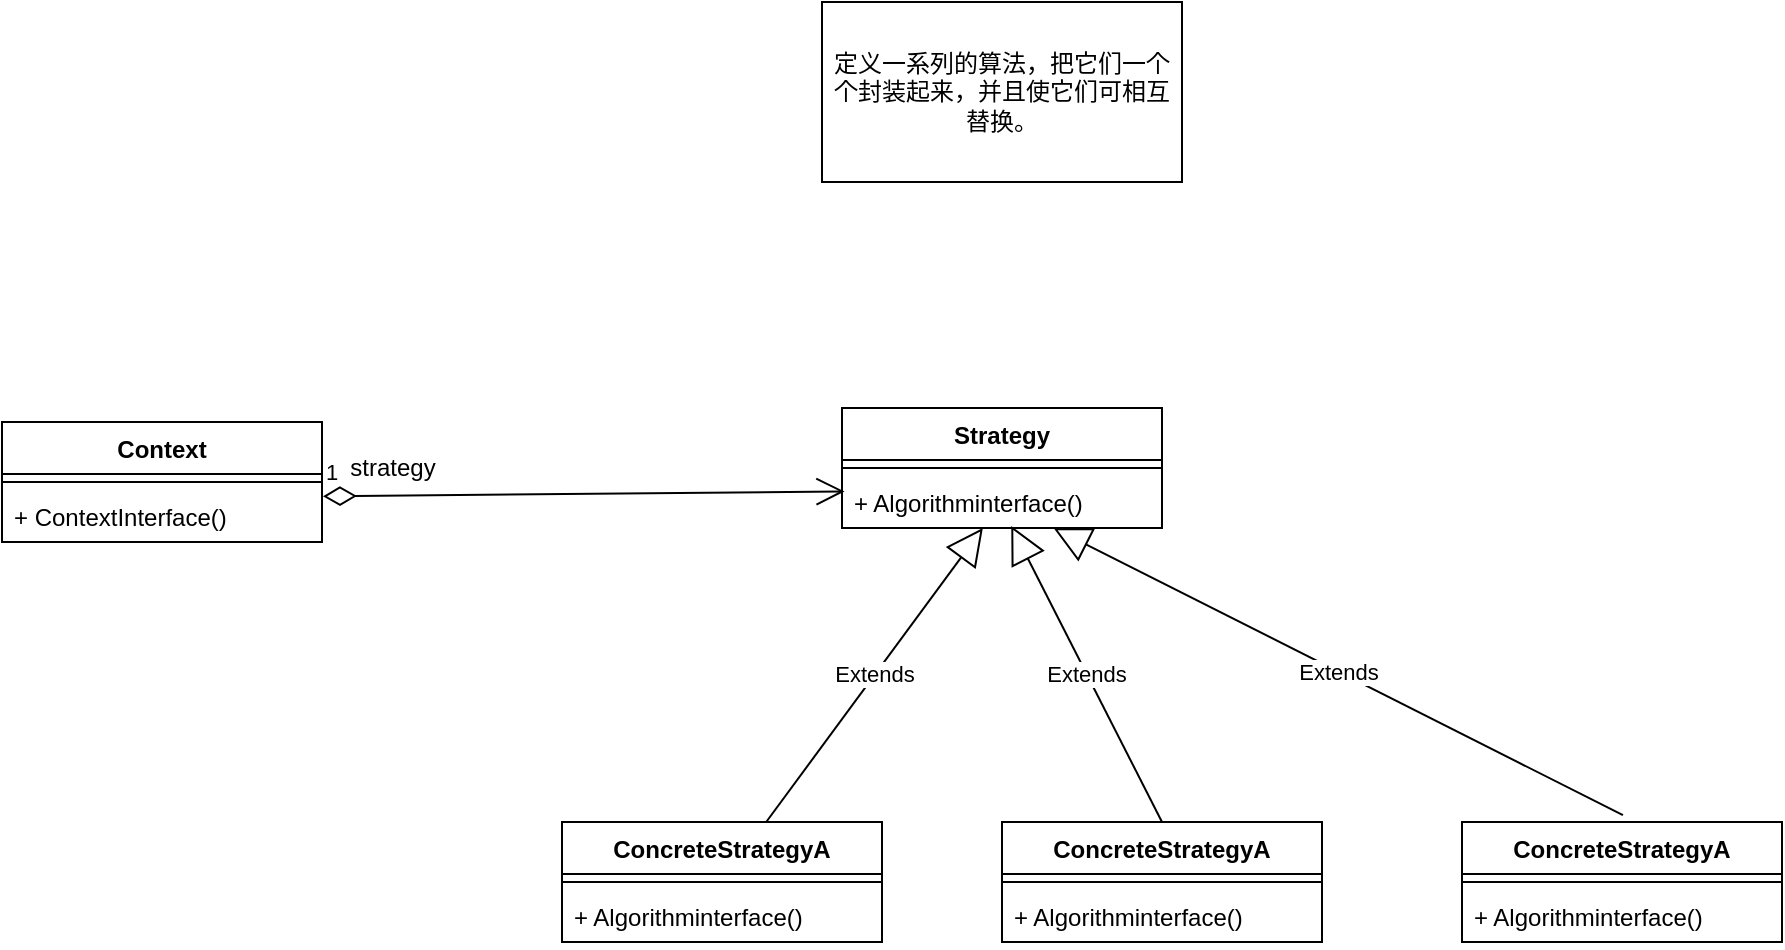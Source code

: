 <mxfile version="21.3.8" type="device">
  <diagram name="第 1 页" id="9_7U0EVFJwsP_cf-WWRS">
    <mxGraphModel dx="2074" dy="1124" grid="1" gridSize="10" guides="1" tooltips="1" connect="1" arrows="1" fold="1" page="1" pageScale="1" pageWidth="827" pageHeight="1169" math="0" shadow="0">
      <root>
        <mxCell id="0" />
        <mxCell id="1" parent="0" />
        <mxCell id="5nbPH4xFngAZQpbU0Rhx-1" value="定义一系列的算法，把它们一个个封装起来，并且使它们可相互替换。" style="html=1;whiteSpace=wrap;" vertex="1" parent="1">
          <mxGeometry x="430" y="160" width="180" height="90" as="geometry" />
        </mxCell>
        <mxCell id="5nbPH4xFngAZQpbU0Rhx-2" value="Context" style="swimlane;fontStyle=1;align=center;verticalAlign=top;childLayout=stackLayout;horizontal=1;startSize=26;horizontalStack=0;resizeParent=1;resizeParentMax=0;resizeLast=0;collapsible=1;marginBottom=0;whiteSpace=wrap;html=1;" vertex="1" parent="1">
          <mxGeometry x="20" y="370" width="160" height="60" as="geometry" />
        </mxCell>
        <mxCell id="5nbPH4xFngAZQpbU0Rhx-4" value="" style="line;strokeWidth=1;fillColor=none;align=left;verticalAlign=middle;spacingTop=-1;spacingLeft=3;spacingRight=3;rotatable=0;labelPosition=right;points=[];portConstraint=eastwest;strokeColor=inherit;" vertex="1" parent="5nbPH4xFngAZQpbU0Rhx-2">
          <mxGeometry y="26" width="160" height="8" as="geometry" />
        </mxCell>
        <mxCell id="5nbPH4xFngAZQpbU0Rhx-5" value="+ ContextInterface()" style="text;strokeColor=none;fillColor=none;align=left;verticalAlign=top;spacingLeft=4;spacingRight=4;overflow=hidden;rotatable=0;points=[[0,0.5],[1,0.5]];portConstraint=eastwest;whiteSpace=wrap;html=1;" vertex="1" parent="5nbPH4xFngAZQpbU0Rhx-2">
          <mxGeometry y="34" width="160" height="26" as="geometry" />
        </mxCell>
        <mxCell id="5nbPH4xFngAZQpbU0Rhx-7" value="Strategy" style="swimlane;fontStyle=1;align=center;verticalAlign=top;childLayout=stackLayout;horizontal=1;startSize=26;horizontalStack=0;resizeParent=1;resizeParentMax=0;resizeLast=0;collapsible=1;marginBottom=0;whiteSpace=wrap;html=1;" vertex="1" parent="1">
          <mxGeometry x="440" y="363" width="160" height="60" as="geometry" />
        </mxCell>
        <mxCell id="5nbPH4xFngAZQpbU0Rhx-9" value="" style="line;strokeWidth=1;fillColor=none;align=left;verticalAlign=middle;spacingTop=-1;spacingLeft=3;spacingRight=3;rotatable=0;labelPosition=right;points=[];portConstraint=eastwest;strokeColor=inherit;" vertex="1" parent="5nbPH4xFngAZQpbU0Rhx-7">
          <mxGeometry y="26" width="160" height="8" as="geometry" />
        </mxCell>
        <mxCell id="5nbPH4xFngAZQpbU0Rhx-10" value="+ Algorithminterface()" style="text;strokeColor=none;fillColor=none;align=left;verticalAlign=top;spacingLeft=4;spacingRight=4;overflow=hidden;rotatable=0;points=[[0,0.5],[1,0.5]];portConstraint=eastwest;whiteSpace=wrap;html=1;" vertex="1" parent="5nbPH4xFngAZQpbU0Rhx-7">
          <mxGeometry y="34" width="160" height="26" as="geometry" />
        </mxCell>
        <mxCell id="5nbPH4xFngAZQpbU0Rhx-11" value="1" style="endArrow=open;html=1;endSize=12;startArrow=diamondThin;startSize=14;startFill=0;align=left;verticalAlign=bottom;rounded=0;exitX=1.003;exitY=0.121;exitDx=0;exitDy=0;exitPerimeter=0;entryX=0.008;entryY=0.297;entryDx=0;entryDy=0;entryPerimeter=0;" edge="1" parent="1" source="5nbPH4xFngAZQpbU0Rhx-5" target="5nbPH4xFngAZQpbU0Rhx-10">
          <mxGeometry x="-1" y="3" relative="1" as="geometry">
            <mxPoint x="510" y="520" as="sourcePoint" />
            <mxPoint x="670" y="520" as="targetPoint" />
          </mxGeometry>
        </mxCell>
        <mxCell id="5nbPH4xFngAZQpbU0Rhx-12" value="strategy" style="text;html=1;align=center;verticalAlign=middle;resizable=0;points=[];autosize=1;strokeColor=none;fillColor=none;" vertex="1" parent="1">
          <mxGeometry x="180" y="378" width="70" height="30" as="geometry" />
        </mxCell>
        <mxCell id="5nbPH4xFngAZQpbU0Rhx-13" value="ConcreteStrategyA" style="swimlane;fontStyle=1;align=center;verticalAlign=top;childLayout=stackLayout;horizontal=1;startSize=26;horizontalStack=0;resizeParent=1;resizeParentMax=0;resizeLast=0;collapsible=1;marginBottom=0;whiteSpace=wrap;html=1;" vertex="1" parent="1">
          <mxGeometry x="300" y="570" width="160" height="60" as="geometry" />
        </mxCell>
        <mxCell id="5nbPH4xFngAZQpbU0Rhx-15" value="" style="line;strokeWidth=1;fillColor=none;align=left;verticalAlign=middle;spacingTop=-1;spacingLeft=3;spacingRight=3;rotatable=0;labelPosition=right;points=[];portConstraint=eastwest;strokeColor=inherit;" vertex="1" parent="5nbPH4xFngAZQpbU0Rhx-13">
          <mxGeometry y="26" width="160" height="8" as="geometry" />
        </mxCell>
        <mxCell id="5nbPH4xFngAZQpbU0Rhx-16" value="+ Algorithminterface()" style="text;strokeColor=none;fillColor=none;align=left;verticalAlign=top;spacingLeft=4;spacingRight=4;overflow=hidden;rotatable=0;points=[[0,0.5],[1,0.5]];portConstraint=eastwest;whiteSpace=wrap;html=1;" vertex="1" parent="5nbPH4xFngAZQpbU0Rhx-13">
          <mxGeometry y="34" width="160" height="26" as="geometry" />
        </mxCell>
        <mxCell id="5nbPH4xFngAZQpbU0Rhx-17" value="ConcreteStrategyA" style="swimlane;fontStyle=1;align=center;verticalAlign=top;childLayout=stackLayout;horizontal=1;startSize=26;horizontalStack=0;resizeParent=1;resizeParentMax=0;resizeLast=0;collapsible=1;marginBottom=0;whiteSpace=wrap;html=1;" vertex="1" parent="1">
          <mxGeometry x="520" y="570" width="160" height="60" as="geometry" />
        </mxCell>
        <mxCell id="5nbPH4xFngAZQpbU0Rhx-18" value="" style="line;strokeWidth=1;fillColor=none;align=left;verticalAlign=middle;spacingTop=-1;spacingLeft=3;spacingRight=3;rotatable=0;labelPosition=right;points=[];portConstraint=eastwest;strokeColor=inherit;" vertex="1" parent="5nbPH4xFngAZQpbU0Rhx-17">
          <mxGeometry y="26" width="160" height="8" as="geometry" />
        </mxCell>
        <mxCell id="5nbPH4xFngAZQpbU0Rhx-19" value="+ Algorithminterface()" style="text;strokeColor=none;fillColor=none;align=left;verticalAlign=top;spacingLeft=4;spacingRight=4;overflow=hidden;rotatable=0;points=[[0,0.5],[1,0.5]];portConstraint=eastwest;whiteSpace=wrap;html=1;" vertex="1" parent="5nbPH4xFngAZQpbU0Rhx-17">
          <mxGeometry y="34" width="160" height="26" as="geometry" />
        </mxCell>
        <mxCell id="5nbPH4xFngAZQpbU0Rhx-20" value="ConcreteStrategyA" style="swimlane;fontStyle=1;align=center;verticalAlign=top;childLayout=stackLayout;horizontal=1;startSize=26;horizontalStack=0;resizeParent=1;resizeParentMax=0;resizeLast=0;collapsible=1;marginBottom=0;whiteSpace=wrap;html=1;" vertex="1" parent="1">
          <mxGeometry x="750" y="570" width="160" height="60" as="geometry" />
        </mxCell>
        <mxCell id="5nbPH4xFngAZQpbU0Rhx-21" value="" style="line;strokeWidth=1;fillColor=none;align=left;verticalAlign=middle;spacingTop=-1;spacingLeft=3;spacingRight=3;rotatable=0;labelPosition=right;points=[];portConstraint=eastwest;strokeColor=inherit;" vertex="1" parent="5nbPH4xFngAZQpbU0Rhx-20">
          <mxGeometry y="26" width="160" height="8" as="geometry" />
        </mxCell>
        <mxCell id="5nbPH4xFngAZQpbU0Rhx-22" value="+ Algorithminterface()" style="text;strokeColor=none;fillColor=none;align=left;verticalAlign=top;spacingLeft=4;spacingRight=4;overflow=hidden;rotatable=0;points=[[0,0.5],[1,0.5]];portConstraint=eastwest;whiteSpace=wrap;html=1;" vertex="1" parent="5nbPH4xFngAZQpbU0Rhx-20">
          <mxGeometry y="34" width="160" height="26" as="geometry" />
        </mxCell>
        <mxCell id="5nbPH4xFngAZQpbU0Rhx-23" value="Extends" style="endArrow=block;endSize=16;endFill=0;html=1;rounded=0;" edge="1" parent="1" source="5nbPH4xFngAZQpbU0Rhx-13" target="5nbPH4xFngAZQpbU0Rhx-10">
          <mxGeometry width="160" relative="1" as="geometry">
            <mxPoint x="620" y="630" as="sourcePoint" />
            <mxPoint x="780" y="630" as="targetPoint" />
          </mxGeometry>
        </mxCell>
        <mxCell id="5nbPH4xFngAZQpbU0Rhx-24" value="Extends" style="endArrow=block;endSize=16;endFill=0;html=1;rounded=0;exitX=0.5;exitY=0;exitDx=0;exitDy=0;entryX=0.529;entryY=0.962;entryDx=0;entryDy=0;entryPerimeter=0;" edge="1" parent="1" source="5nbPH4xFngAZQpbU0Rhx-17" target="5nbPH4xFngAZQpbU0Rhx-10">
          <mxGeometry width="160" relative="1" as="geometry">
            <mxPoint x="412" y="580" as="sourcePoint" />
            <mxPoint x="520" y="433" as="targetPoint" />
          </mxGeometry>
        </mxCell>
        <mxCell id="5nbPH4xFngAZQpbU0Rhx-25" value="Extends" style="endArrow=block;endSize=16;endFill=0;html=1;rounded=0;exitX=0.503;exitY=-0.057;exitDx=0;exitDy=0;exitPerimeter=0;" edge="1" parent="1" source="5nbPH4xFngAZQpbU0Rhx-20" target="5nbPH4xFngAZQpbU0Rhx-10">
          <mxGeometry width="160" relative="1" as="geometry">
            <mxPoint x="610" y="580" as="sourcePoint" />
            <mxPoint x="530" y="443" as="targetPoint" />
          </mxGeometry>
        </mxCell>
      </root>
    </mxGraphModel>
  </diagram>
</mxfile>
